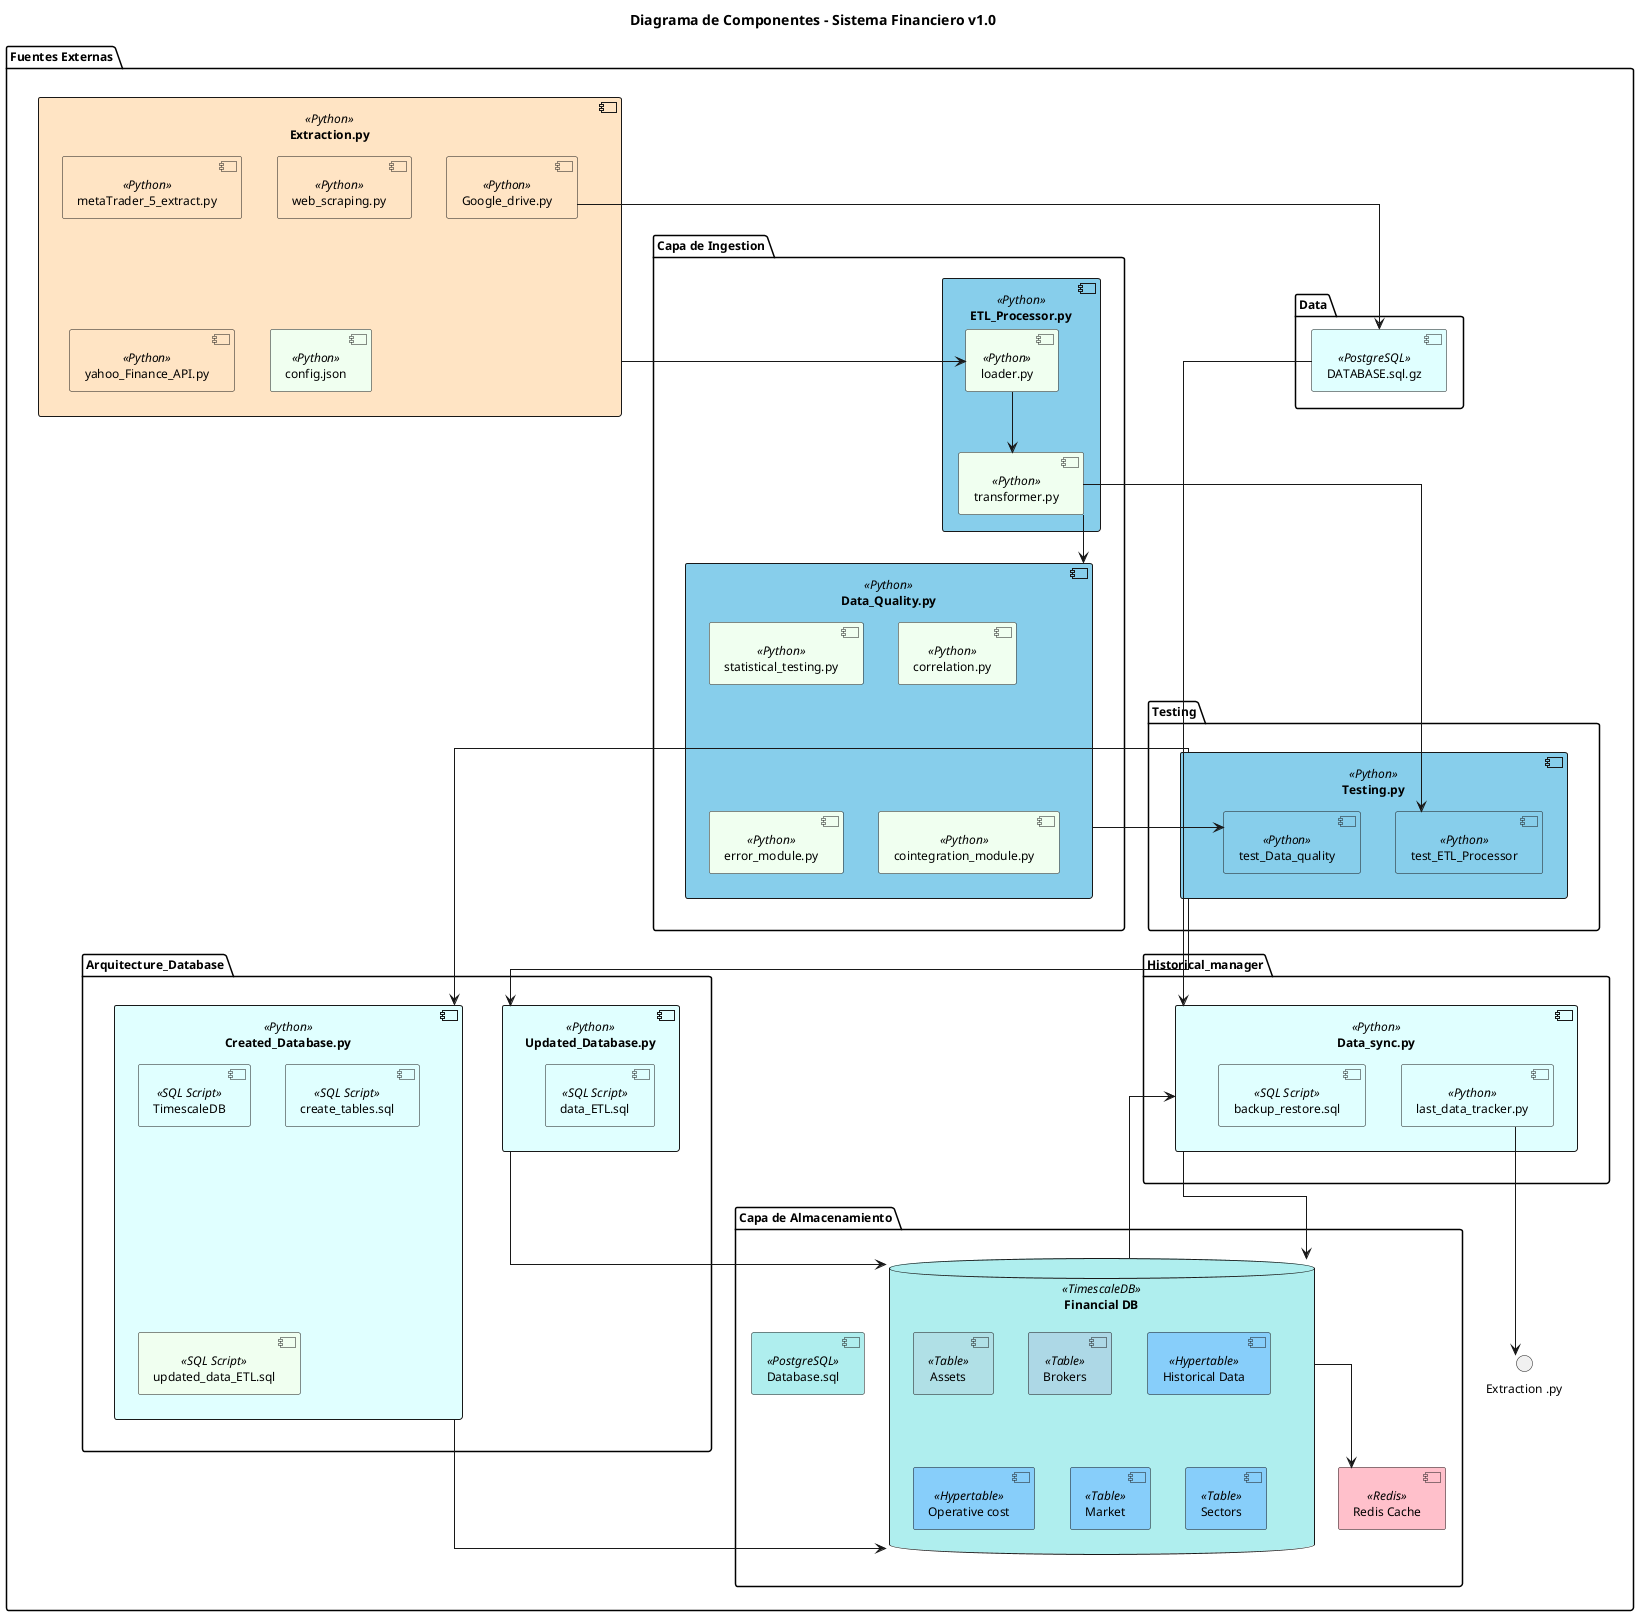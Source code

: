 @startuml
!theme _none_
skinparam defaultFontName "Segoe UI"
skinparam defaultFontSize 12
skinparam componentStyle uml2
skinparam linetype ortho

title Diagrama de Componentes - Sistema Financiero v1.0

package "Fuentes Externas" {
  component "Extraction.py" <<Python>> #FFE4C4{
    component "metaTrader_5_extract.py" <<Python>> #FFE4C4
    component "web_scraping.py" <<Python>> #FFE4C4
    component "yahoo_Finance_API.py" <<Python>> #FFE4C4
    component "config.json" <<Python>> #F0FFF0
    component "Google_drive.py" <<Python>> #FFE4C4
}

package "Capa de Ingestion" {
  component "ETL_Processor.py" <<Python>> #87CEEB {
    component "transformer.py" <<Python>> #F0FFF0
    component "loader.py" <<Python>> #F0FFF0
  }
  component "Data_Quality.py" <<Python>> #87CEEB {
    component "statistical_testing.py" <<Python>> #F0FFF0
    component "correlation.py" <<Python>> #F0FFF0
    component "error_module.py" <<Python>> #F0FFF0
    component "cointegration_module.py" <<Python>> #F0FFF0
  }
}

package "Data" {
  component "DATABASE.sql.gz" <<PostgreSQL>> #E0FFFF
}
package "Historical_manager" {
  component "Data_sync.py" <<Python>> #E0FFFF{
    component "last_data_tracker.py" <<Python>> #E0FFFF
    component "backup_restore.sql" <<SQL Script>> #E0FFFF
  }
}
package "Testing" {
  component "Testing.py"<<Python>> #87CEEB{
    component "test_Data_quality" <<Python>> #87CEEB
    component "test_ETL_Processor" <<Python>> #87CEEB
  }
}

package "Capa de Almacenamiento" {
  database "Financial DB" <<TimescaleDB>> #AFEEEE {
    component "Assets" <<Table>> #B0E0E6
    component "Brokers" <<Table>> #ADD8E6
    component "Historical Data" <<Hypertable>> #87CEFA
    component "Operative cost" <<Hypertable>> #87CEFA
    component "Market" <<Table>> #87CEFA
    component "Sectors" <<Table>> #87CEFA
  }
  component "Redis Cache" <<Redis>> #FFC0CB
  component "Database.sql" <<PostgreSQL>> #AFEEEE
}
package "Arquitecture_Database" {
  component "Created_Database.py" <<Python>> #E0FFFF{
    component "TimescaleDB" <<SQL Script>> #E0FFFF
    component "create_tables.sql" <<SQL Script>> #E0FFFF
    component "updated_data_ETL.sql" <<SQL Script>> #F0FFF0
  }
  component "Updated_Database.py" <<Python>> #E0FFFF{
    component "data_ETL.sql" <<SQL Script>> #E0FFFF
  }
}

' Conexiones entre componentes
"Extraction.py" --> "loader.py"
"loader.py" --> "transformer.py"
"transformer.py" --> "Data_Quality.py"
"transformer.py" --> "test_ETL_Processor"
"Data_Quality.py" --> "test_Data_quality"
"Testing.py" --> "Created_Database.py"
"Financial DB" --> "Redis Cache"
"DATABASE.sql.gz" --> "Data_sync.py"
"Data_sync.py" --> "Financial DB"
"Financial DB" --> "Data_sync.py"
"last_data_tracker.py" --> "Extraction .py"
"Created_Database.py" --> "Financial DB"
"Testing.py" --> "Updated_Database.py"
"Updated_Database.py" --> "Financial DB"
"Google_drive.py" --> "DATABASE.sql.gz"

@enduml
